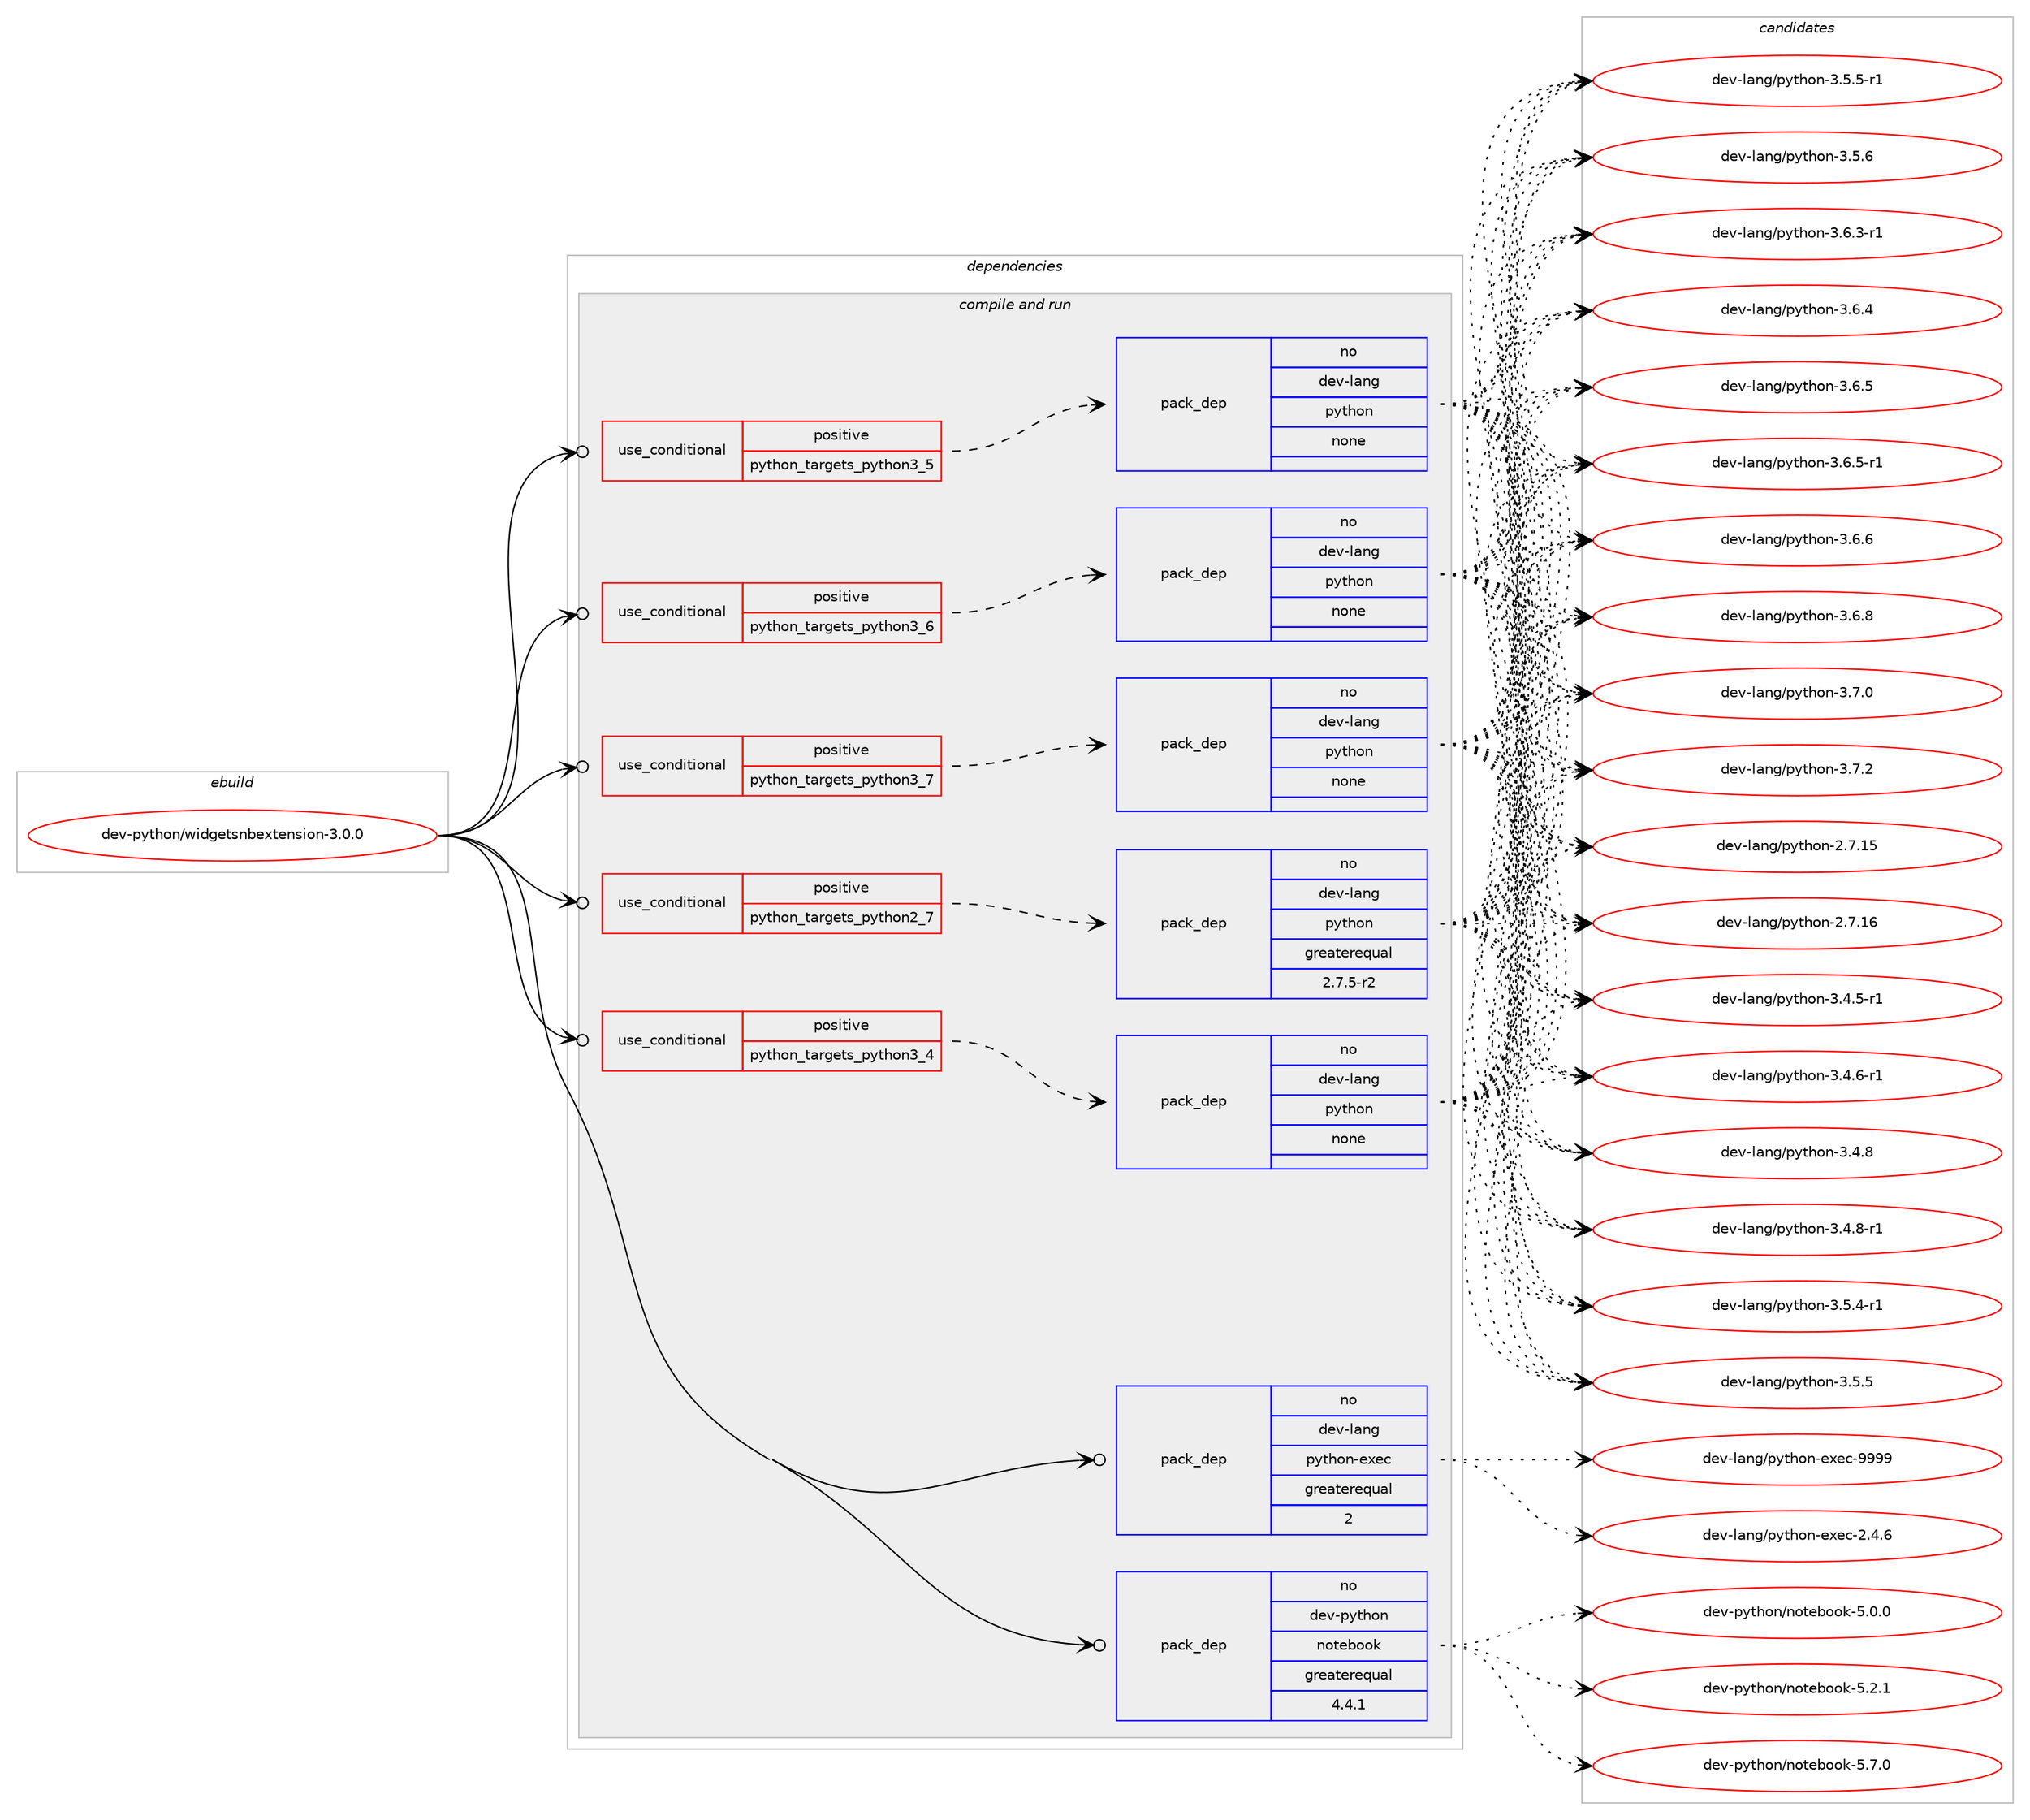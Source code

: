 digraph prolog {

# *************
# Graph options
# *************

newrank=true;
concentrate=true;
compound=true;
graph [rankdir=LR,fontname=Helvetica,fontsize=10,ranksep=1.5];#, ranksep=2.5, nodesep=0.2];
edge  [arrowhead=vee];
node  [fontname=Helvetica,fontsize=10];

# **********
# The ebuild
# **********

subgraph cluster_leftcol {
color=gray;
rank=same;
label=<<i>ebuild</i>>;
id [label="dev-python/widgetsnbextension-3.0.0", color=red, width=4, href="../dev-python/widgetsnbextension-3.0.0.svg"];
}

# ****************
# The dependencies
# ****************

subgraph cluster_midcol {
color=gray;
label=<<i>dependencies</i>>;
subgraph cluster_compile {
fillcolor="#eeeeee";
style=filled;
label=<<i>compile</i>>;
}
subgraph cluster_compileandrun {
fillcolor="#eeeeee";
style=filled;
label=<<i>compile and run</i>>;
subgraph cond386868 {
dependency1448098 [label=<<TABLE BORDER="0" CELLBORDER="1" CELLSPACING="0" CELLPADDING="4"><TR><TD ROWSPAN="3" CELLPADDING="10">use_conditional</TD></TR><TR><TD>positive</TD></TR><TR><TD>python_targets_python2_7</TD></TR></TABLE>>, shape=none, color=red];
subgraph pack1037860 {
dependency1448099 [label=<<TABLE BORDER="0" CELLBORDER="1" CELLSPACING="0" CELLPADDING="4" WIDTH="220"><TR><TD ROWSPAN="6" CELLPADDING="30">pack_dep</TD></TR><TR><TD WIDTH="110">no</TD></TR><TR><TD>dev-lang</TD></TR><TR><TD>python</TD></TR><TR><TD>greaterequal</TD></TR><TR><TD>2.7.5-r2</TD></TR></TABLE>>, shape=none, color=blue];
}
dependency1448098:e -> dependency1448099:w [weight=20,style="dashed",arrowhead="vee"];
}
id:e -> dependency1448098:w [weight=20,style="solid",arrowhead="odotvee"];
subgraph cond386869 {
dependency1448100 [label=<<TABLE BORDER="0" CELLBORDER="1" CELLSPACING="0" CELLPADDING="4"><TR><TD ROWSPAN="3" CELLPADDING="10">use_conditional</TD></TR><TR><TD>positive</TD></TR><TR><TD>python_targets_python3_4</TD></TR></TABLE>>, shape=none, color=red];
subgraph pack1037861 {
dependency1448101 [label=<<TABLE BORDER="0" CELLBORDER="1" CELLSPACING="0" CELLPADDING="4" WIDTH="220"><TR><TD ROWSPAN="6" CELLPADDING="30">pack_dep</TD></TR><TR><TD WIDTH="110">no</TD></TR><TR><TD>dev-lang</TD></TR><TR><TD>python</TD></TR><TR><TD>none</TD></TR><TR><TD></TD></TR></TABLE>>, shape=none, color=blue];
}
dependency1448100:e -> dependency1448101:w [weight=20,style="dashed",arrowhead="vee"];
}
id:e -> dependency1448100:w [weight=20,style="solid",arrowhead="odotvee"];
subgraph cond386870 {
dependency1448102 [label=<<TABLE BORDER="0" CELLBORDER="1" CELLSPACING="0" CELLPADDING="4"><TR><TD ROWSPAN="3" CELLPADDING="10">use_conditional</TD></TR><TR><TD>positive</TD></TR><TR><TD>python_targets_python3_5</TD></TR></TABLE>>, shape=none, color=red];
subgraph pack1037862 {
dependency1448103 [label=<<TABLE BORDER="0" CELLBORDER="1" CELLSPACING="0" CELLPADDING="4" WIDTH="220"><TR><TD ROWSPAN="6" CELLPADDING="30">pack_dep</TD></TR><TR><TD WIDTH="110">no</TD></TR><TR><TD>dev-lang</TD></TR><TR><TD>python</TD></TR><TR><TD>none</TD></TR><TR><TD></TD></TR></TABLE>>, shape=none, color=blue];
}
dependency1448102:e -> dependency1448103:w [weight=20,style="dashed",arrowhead="vee"];
}
id:e -> dependency1448102:w [weight=20,style="solid",arrowhead="odotvee"];
subgraph cond386871 {
dependency1448104 [label=<<TABLE BORDER="0" CELLBORDER="1" CELLSPACING="0" CELLPADDING="4"><TR><TD ROWSPAN="3" CELLPADDING="10">use_conditional</TD></TR><TR><TD>positive</TD></TR><TR><TD>python_targets_python3_6</TD></TR></TABLE>>, shape=none, color=red];
subgraph pack1037863 {
dependency1448105 [label=<<TABLE BORDER="0" CELLBORDER="1" CELLSPACING="0" CELLPADDING="4" WIDTH="220"><TR><TD ROWSPAN="6" CELLPADDING="30">pack_dep</TD></TR><TR><TD WIDTH="110">no</TD></TR><TR><TD>dev-lang</TD></TR><TR><TD>python</TD></TR><TR><TD>none</TD></TR><TR><TD></TD></TR></TABLE>>, shape=none, color=blue];
}
dependency1448104:e -> dependency1448105:w [weight=20,style="dashed",arrowhead="vee"];
}
id:e -> dependency1448104:w [weight=20,style="solid",arrowhead="odotvee"];
subgraph cond386872 {
dependency1448106 [label=<<TABLE BORDER="0" CELLBORDER="1" CELLSPACING="0" CELLPADDING="4"><TR><TD ROWSPAN="3" CELLPADDING="10">use_conditional</TD></TR><TR><TD>positive</TD></TR><TR><TD>python_targets_python3_7</TD></TR></TABLE>>, shape=none, color=red];
subgraph pack1037864 {
dependency1448107 [label=<<TABLE BORDER="0" CELLBORDER="1" CELLSPACING="0" CELLPADDING="4" WIDTH="220"><TR><TD ROWSPAN="6" CELLPADDING="30">pack_dep</TD></TR><TR><TD WIDTH="110">no</TD></TR><TR><TD>dev-lang</TD></TR><TR><TD>python</TD></TR><TR><TD>none</TD></TR><TR><TD></TD></TR></TABLE>>, shape=none, color=blue];
}
dependency1448106:e -> dependency1448107:w [weight=20,style="dashed",arrowhead="vee"];
}
id:e -> dependency1448106:w [weight=20,style="solid",arrowhead="odotvee"];
subgraph pack1037865 {
dependency1448108 [label=<<TABLE BORDER="0" CELLBORDER="1" CELLSPACING="0" CELLPADDING="4" WIDTH="220"><TR><TD ROWSPAN="6" CELLPADDING="30">pack_dep</TD></TR><TR><TD WIDTH="110">no</TD></TR><TR><TD>dev-lang</TD></TR><TR><TD>python-exec</TD></TR><TR><TD>greaterequal</TD></TR><TR><TD>2</TD></TR></TABLE>>, shape=none, color=blue];
}
id:e -> dependency1448108:w [weight=20,style="solid",arrowhead="odotvee"];
subgraph pack1037866 {
dependency1448109 [label=<<TABLE BORDER="0" CELLBORDER="1" CELLSPACING="0" CELLPADDING="4" WIDTH="220"><TR><TD ROWSPAN="6" CELLPADDING="30">pack_dep</TD></TR><TR><TD WIDTH="110">no</TD></TR><TR><TD>dev-python</TD></TR><TR><TD>notebook</TD></TR><TR><TD>greaterequal</TD></TR><TR><TD>4.4.1</TD></TR></TABLE>>, shape=none, color=blue];
}
id:e -> dependency1448109:w [weight=20,style="solid",arrowhead="odotvee"];
}
subgraph cluster_run {
fillcolor="#eeeeee";
style=filled;
label=<<i>run</i>>;
}
}

# **************
# The candidates
# **************

subgraph cluster_choices {
rank=same;
color=gray;
label=<<i>candidates</i>>;

subgraph choice1037860 {
color=black;
nodesep=1;
choice10010111845108971101034711212111610411111045504655464953 [label="dev-lang/python-2.7.15", color=red, width=4,href="../dev-lang/python-2.7.15.svg"];
choice10010111845108971101034711212111610411111045504655464954 [label="dev-lang/python-2.7.16", color=red, width=4,href="../dev-lang/python-2.7.16.svg"];
choice1001011184510897110103471121211161041111104551465246534511449 [label="dev-lang/python-3.4.5-r1", color=red, width=4,href="../dev-lang/python-3.4.5-r1.svg"];
choice1001011184510897110103471121211161041111104551465246544511449 [label="dev-lang/python-3.4.6-r1", color=red, width=4,href="../dev-lang/python-3.4.6-r1.svg"];
choice100101118451089711010347112121116104111110455146524656 [label="dev-lang/python-3.4.8", color=red, width=4,href="../dev-lang/python-3.4.8.svg"];
choice1001011184510897110103471121211161041111104551465246564511449 [label="dev-lang/python-3.4.8-r1", color=red, width=4,href="../dev-lang/python-3.4.8-r1.svg"];
choice1001011184510897110103471121211161041111104551465346524511449 [label="dev-lang/python-3.5.4-r1", color=red, width=4,href="../dev-lang/python-3.5.4-r1.svg"];
choice100101118451089711010347112121116104111110455146534653 [label="dev-lang/python-3.5.5", color=red, width=4,href="../dev-lang/python-3.5.5.svg"];
choice1001011184510897110103471121211161041111104551465346534511449 [label="dev-lang/python-3.5.5-r1", color=red, width=4,href="../dev-lang/python-3.5.5-r1.svg"];
choice100101118451089711010347112121116104111110455146534654 [label="dev-lang/python-3.5.6", color=red, width=4,href="../dev-lang/python-3.5.6.svg"];
choice1001011184510897110103471121211161041111104551465446514511449 [label="dev-lang/python-3.6.3-r1", color=red, width=4,href="../dev-lang/python-3.6.3-r1.svg"];
choice100101118451089711010347112121116104111110455146544652 [label="dev-lang/python-3.6.4", color=red, width=4,href="../dev-lang/python-3.6.4.svg"];
choice100101118451089711010347112121116104111110455146544653 [label="dev-lang/python-3.6.5", color=red, width=4,href="../dev-lang/python-3.6.5.svg"];
choice1001011184510897110103471121211161041111104551465446534511449 [label="dev-lang/python-3.6.5-r1", color=red, width=4,href="../dev-lang/python-3.6.5-r1.svg"];
choice100101118451089711010347112121116104111110455146544654 [label="dev-lang/python-3.6.6", color=red, width=4,href="../dev-lang/python-3.6.6.svg"];
choice100101118451089711010347112121116104111110455146544656 [label="dev-lang/python-3.6.8", color=red, width=4,href="../dev-lang/python-3.6.8.svg"];
choice100101118451089711010347112121116104111110455146554648 [label="dev-lang/python-3.7.0", color=red, width=4,href="../dev-lang/python-3.7.0.svg"];
choice100101118451089711010347112121116104111110455146554650 [label="dev-lang/python-3.7.2", color=red, width=4,href="../dev-lang/python-3.7.2.svg"];
dependency1448099:e -> choice10010111845108971101034711212111610411111045504655464953:w [style=dotted,weight="100"];
dependency1448099:e -> choice10010111845108971101034711212111610411111045504655464954:w [style=dotted,weight="100"];
dependency1448099:e -> choice1001011184510897110103471121211161041111104551465246534511449:w [style=dotted,weight="100"];
dependency1448099:e -> choice1001011184510897110103471121211161041111104551465246544511449:w [style=dotted,weight="100"];
dependency1448099:e -> choice100101118451089711010347112121116104111110455146524656:w [style=dotted,weight="100"];
dependency1448099:e -> choice1001011184510897110103471121211161041111104551465246564511449:w [style=dotted,weight="100"];
dependency1448099:e -> choice1001011184510897110103471121211161041111104551465346524511449:w [style=dotted,weight="100"];
dependency1448099:e -> choice100101118451089711010347112121116104111110455146534653:w [style=dotted,weight="100"];
dependency1448099:e -> choice1001011184510897110103471121211161041111104551465346534511449:w [style=dotted,weight="100"];
dependency1448099:e -> choice100101118451089711010347112121116104111110455146534654:w [style=dotted,weight="100"];
dependency1448099:e -> choice1001011184510897110103471121211161041111104551465446514511449:w [style=dotted,weight="100"];
dependency1448099:e -> choice100101118451089711010347112121116104111110455146544652:w [style=dotted,weight="100"];
dependency1448099:e -> choice100101118451089711010347112121116104111110455146544653:w [style=dotted,weight="100"];
dependency1448099:e -> choice1001011184510897110103471121211161041111104551465446534511449:w [style=dotted,weight="100"];
dependency1448099:e -> choice100101118451089711010347112121116104111110455146544654:w [style=dotted,weight="100"];
dependency1448099:e -> choice100101118451089711010347112121116104111110455146544656:w [style=dotted,weight="100"];
dependency1448099:e -> choice100101118451089711010347112121116104111110455146554648:w [style=dotted,weight="100"];
dependency1448099:e -> choice100101118451089711010347112121116104111110455146554650:w [style=dotted,weight="100"];
}
subgraph choice1037861 {
color=black;
nodesep=1;
choice10010111845108971101034711212111610411111045504655464953 [label="dev-lang/python-2.7.15", color=red, width=4,href="../dev-lang/python-2.7.15.svg"];
choice10010111845108971101034711212111610411111045504655464954 [label="dev-lang/python-2.7.16", color=red, width=4,href="../dev-lang/python-2.7.16.svg"];
choice1001011184510897110103471121211161041111104551465246534511449 [label="dev-lang/python-3.4.5-r1", color=red, width=4,href="../dev-lang/python-3.4.5-r1.svg"];
choice1001011184510897110103471121211161041111104551465246544511449 [label="dev-lang/python-3.4.6-r1", color=red, width=4,href="../dev-lang/python-3.4.6-r1.svg"];
choice100101118451089711010347112121116104111110455146524656 [label="dev-lang/python-3.4.8", color=red, width=4,href="../dev-lang/python-3.4.8.svg"];
choice1001011184510897110103471121211161041111104551465246564511449 [label="dev-lang/python-3.4.8-r1", color=red, width=4,href="../dev-lang/python-3.4.8-r1.svg"];
choice1001011184510897110103471121211161041111104551465346524511449 [label="dev-lang/python-3.5.4-r1", color=red, width=4,href="../dev-lang/python-3.5.4-r1.svg"];
choice100101118451089711010347112121116104111110455146534653 [label="dev-lang/python-3.5.5", color=red, width=4,href="../dev-lang/python-3.5.5.svg"];
choice1001011184510897110103471121211161041111104551465346534511449 [label="dev-lang/python-3.5.5-r1", color=red, width=4,href="../dev-lang/python-3.5.5-r1.svg"];
choice100101118451089711010347112121116104111110455146534654 [label="dev-lang/python-3.5.6", color=red, width=4,href="../dev-lang/python-3.5.6.svg"];
choice1001011184510897110103471121211161041111104551465446514511449 [label="dev-lang/python-3.6.3-r1", color=red, width=4,href="../dev-lang/python-3.6.3-r1.svg"];
choice100101118451089711010347112121116104111110455146544652 [label="dev-lang/python-3.6.4", color=red, width=4,href="../dev-lang/python-3.6.4.svg"];
choice100101118451089711010347112121116104111110455146544653 [label="dev-lang/python-3.6.5", color=red, width=4,href="../dev-lang/python-3.6.5.svg"];
choice1001011184510897110103471121211161041111104551465446534511449 [label="dev-lang/python-3.6.5-r1", color=red, width=4,href="../dev-lang/python-3.6.5-r1.svg"];
choice100101118451089711010347112121116104111110455146544654 [label="dev-lang/python-3.6.6", color=red, width=4,href="../dev-lang/python-3.6.6.svg"];
choice100101118451089711010347112121116104111110455146544656 [label="dev-lang/python-3.6.8", color=red, width=4,href="../dev-lang/python-3.6.8.svg"];
choice100101118451089711010347112121116104111110455146554648 [label="dev-lang/python-3.7.0", color=red, width=4,href="../dev-lang/python-3.7.0.svg"];
choice100101118451089711010347112121116104111110455146554650 [label="dev-lang/python-3.7.2", color=red, width=4,href="../dev-lang/python-3.7.2.svg"];
dependency1448101:e -> choice10010111845108971101034711212111610411111045504655464953:w [style=dotted,weight="100"];
dependency1448101:e -> choice10010111845108971101034711212111610411111045504655464954:w [style=dotted,weight="100"];
dependency1448101:e -> choice1001011184510897110103471121211161041111104551465246534511449:w [style=dotted,weight="100"];
dependency1448101:e -> choice1001011184510897110103471121211161041111104551465246544511449:w [style=dotted,weight="100"];
dependency1448101:e -> choice100101118451089711010347112121116104111110455146524656:w [style=dotted,weight="100"];
dependency1448101:e -> choice1001011184510897110103471121211161041111104551465246564511449:w [style=dotted,weight="100"];
dependency1448101:e -> choice1001011184510897110103471121211161041111104551465346524511449:w [style=dotted,weight="100"];
dependency1448101:e -> choice100101118451089711010347112121116104111110455146534653:w [style=dotted,weight="100"];
dependency1448101:e -> choice1001011184510897110103471121211161041111104551465346534511449:w [style=dotted,weight="100"];
dependency1448101:e -> choice100101118451089711010347112121116104111110455146534654:w [style=dotted,weight="100"];
dependency1448101:e -> choice1001011184510897110103471121211161041111104551465446514511449:w [style=dotted,weight="100"];
dependency1448101:e -> choice100101118451089711010347112121116104111110455146544652:w [style=dotted,weight="100"];
dependency1448101:e -> choice100101118451089711010347112121116104111110455146544653:w [style=dotted,weight="100"];
dependency1448101:e -> choice1001011184510897110103471121211161041111104551465446534511449:w [style=dotted,weight="100"];
dependency1448101:e -> choice100101118451089711010347112121116104111110455146544654:w [style=dotted,weight="100"];
dependency1448101:e -> choice100101118451089711010347112121116104111110455146544656:w [style=dotted,weight="100"];
dependency1448101:e -> choice100101118451089711010347112121116104111110455146554648:w [style=dotted,weight="100"];
dependency1448101:e -> choice100101118451089711010347112121116104111110455146554650:w [style=dotted,weight="100"];
}
subgraph choice1037862 {
color=black;
nodesep=1;
choice10010111845108971101034711212111610411111045504655464953 [label="dev-lang/python-2.7.15", color=red, width=4,href="../dev-lang/python-2.7.15.svg"];
choice10010111845108971101034711212111610411111045504655464954 [label="dev-lang/python-2.7.16", color=red, width=4,href="../dev-lang/python-2.7.16.svg"];
choice1001011184510897110103471121211161041111104551465246534511449 [label="dev-lang/python-3.4.5-r1", color=red, width=4,href="../dev-lang/python-3.4.5-r1.svg"];
choice1001011184510897110103471121211161041111104551465246544511449 [label="dev-lang/python-3.4.6-r1", color=red, width=4,href="../dev-lang/python-3.4.6-r1.svg"];
choice100101118451089711010347112121116104111110455146524656 [label="dev-lang/python-3.4.8", color=red, width=4,href="../dev-lang/python-3.4.8.svg"];
choice1001011184510897110103471121211161041111104551465246564511449 [label="dev-lang/python-3.4.8-r1", color=red, width=4,href="../dev-lang/python-3.4.8-r1.svg"];
choice1001011184510897110103471121211161041111104551465346524511449 [label="dev-lang/python-3.5.4-r1", color=red, width=4,href="../dev-lang/python-3.5.4-r1.svg"];
choice100101118451089711010347112121116104111110455146534653 [label="dev-lang/python-3.5.5", color=red, width=4,href="../dev-lang/python-3.5.5.svg"];
choice1001011184510897110103471121211161041111104551465346534511449 [label="dev-lang/python-3.5.5-r1", color=red, width=4,href="../dev-lang/python-3.5.5-r1.svg"];
choice100101118451089711010347112121116104111110455146534654 [label="dev-lang/python-3.5.6", color=red, width=4,href="../dev-lang/python-3.5.6.svg"];
choice1001011184510897110103471121211161041111104551465446514511449 [label="dev-lang/python-3.6.3-r1", color=red, width=4,href="../dev-lang/python-3.6.3-r1.svg"];
choice100101118451089711010347112121116104111110455146544652 [label="dev-lang/python-3.6.4", color=red, width=4,href="../dev-lang/python-3.6.4.svg"];
choice100101118451089711010347112121116104111110455146544653 [label="dev-lang/python-3.6.5", color=red, width=4,href="../dev-lang/python-3.6.5.svg"];
choice1001011184510897110103471121211161041111104551465446534511449 [label="dev-lang/python-3.6.5-r1", color=red, width=4,href="../dev-lang/python-3.6.5-r1.svg"];
choice100101118451089711010347112121116104111110455146544654 [label="dev-lang/python-3.6.6", color=red, width=4,href="../dev-lang/python-3.6.6.svg"];
choice100101118451089711010347112121116104111110455146544656 [label="dev-lang/python-3.6.8", color=red, width=4,href="../dev-lang/python-3.6.8.svg"];
choice100101118451089711010347112121116104111110455146554648 [label="dev-lang/python-3.7.0", color=red, width=4,href="../dev-lang/python-3.7.0.svg"];
choice100101118451089711010347112121116104111110455146554650 [label="dev-lang/python-3.7.2", color=red, width=4,href="../dev-lang/python-3.7.2.svg"];
dependency1448103:e -> choice10010111845108971101034711212111610411111045504655464953:w [style=dotted,weight="100"];
dependency1448103:e -> choice10010111845108971101034711212111610411111045504655464954:w [style=dotted,weight="100"];
dependency1448103:e -> choice1001011184510897110103471121211161041111104551465246534511449:w [style=dotted,weight="100"];
dependency1448103:e -> choice1001011184510897110103471121211161041111104551465246544511449:w [style=dotted,weight="100"];
dependency1448103:e -> choice100101118451089711010347112121116104111110455146524656:w [style=dotted,weight="100"];
dependency1448103:e -> choice1001011184510897110103471121211161041111104551465246564511449:w [style=dotted,weight="100"];
dependency1448103:e -> choice1001011184510897110103471121211161041111104551465346524511449:w [style=dotted,weight="100"];
dependency1448103:e -> choice100101118451089711010347112121116104111110455146534653:w [style=dotted,weight="100"];
dependency1448103:e -> choice1001011184510897110103471121211161041111104551465346534511449:w [style=dotted,weight="100"];
dependency1448103:e -> choice100101118451089711010347112121116104111110455146534654:w [style=dotted,weight="100"];
dependency1448103:e -> choice1001011184510897110103471121211161041111104551465446514511449:w [style=dotted,weight="100"];
dependency1448103:e -> choice100101118451089711010347112121116104111110455146544652:w [style=dotted,weight="100"];
dependency1448103:e -> choice100101118451089711010347112121116104111110455146544653:w [style=dotted,weight="100"];
dependency1448103:e -> choice1001011184510897110103471121211161041111104551465446534511449:w [style=dotted,weight="100"];
dependency1448103:e -> choice100101118451089711010347112121116104111110455146544654:w [style=dotted,weight="100"];
dependency1448103:e -> choice100101118451089711010347112121116104111110455146544656:w [style=dotted,weight="100"];
dependency1448103:e -> choice100101118451089711010347112121116104111110455146554648:w [style=dotted,weight="100"];
dependency1448103:e -> choice100101118451089711010347112121116104111110455146554650:w [style=dotted,weight="100"];
}
subgraph choice1037863 {
color=black;
nodesep=1;
choice10010111845108971101034711212111610411111045504655464953 [label="dev-lang/python-2.7.15", color=red, width=4,href="../dev-lang/python-2.7.15.svg"];
choice10010111845108971101034711212111610411111045504655464954 [label="dev-lang/python-2.7.16", color=red, width=4,href="../dev-lang/python-2.7.16.svg"];
choice1001011184510897110103471121211161041111104551465246534511449 [label="dev-lang/python-3.4.5-r1", color=red, width=4,href="../dev-lang/python-3.4.5-r1.svg"];
choice1001011184510897110103471121211161041111104551465246544511449 [label="dev-lang/python-3.4.6-r1", color=red, width=4,href="../dev-lang/python-3.4.6-r1.svg"];
choice100101118451089711010347112121116104111110455146524656 [label="dev-lang/python-3.4.8", color=red, width=4,href="../dev-lang/python-3.4.8.svg"];
choice1001011184510897110103471121211161041111104551465246564511449 [label="dev-lang/python-3.4.8-r1", color=red, width=4,href="../dev-lang/python-3.4.8-r1.svg"];
choice1001011184510897110103471121211161041111104551465346524511449 [label="dev-lang/python-3.5.4-r1", color=red, width=4,href="../dev-lang/python-3.5.4-r1.svg"];
choice100101118451089711010347112121116104111110455146534653 [label="dev-lang/python-3.5.5", color=red, width=4,href="../dev-lang/python-3.5.5.svg"];
choice1001011184510897110103471121211161041111104551465346534511449 [label="dev-lang/python-3.5.5-r1", color=red, width=4,href="../dev-lang/python-3.5.5-r1.svg"];
choice100101118451089711010347112121116104111110455146534654 [label="dev-lang/python-3.5.6", color=red, width=4,href="../dev-lang/python-3.5.6.svg"];
choice1001011184510897110103471121211161041111104551465446514511449 [label="dev-lang/python-3.6.3-r1", color=red, width=4,href="../dev-lang/python-3.6.3-r1.svg"];
choice100101118451089711010347112121116104111110455146544652 [label="dev-lang/python-3.6.4", color=red, width=4,href="../dev-lang/python-3.6.4.svg"];
choice100101118451089711010347112121116104111110455146544653 [label="dev-lang/python-3.6.5", color=red, width=4,href="../dev-lang/python-3.6.5.svg"];
choice1001011184510897110103471121211161041111104551465446534511449 [label="dev-lang/python-3.6.5-r1", color=red, width=4,href="../dev-lang/python-3.6.5-r1.svg"];
choice100101118451089711010347112121116104111110455146544654 [label="dev-lang/python-3.6.6", color=red, width=4,href="../dev-lang/python-3.6.6.svg"];
choice100101118451089711010347112121116104111110455146544656 [label="dev-lang/python-3.6.8", color=red, width=4,href="../dev-lang/python-3.6.8.svg"];
choice100101118451089711010347112121116104111110455146554648 [label="dev-lang/python-3.7.0", color=red, width=4,href="../dev-lang/python-3.7.0.svg"];
choice100101118451089711010347112121116104111110455146554650 [label="dev-lang/python-3.7.2", color=red, width=4,href="../dev-lang/python-3.7.2.svg"];
dependency1448105:e -> choice10010111845108971101034711212111610411111045504655464953:w [style=dotted,weight="100"];
dependency1448105:e -> choice10010111845108971101034711212111610411111045504655464954:w [style=dotted,weight="100"];
dependency1448105:e -> choice1001011184510897110103471121211161041111104551465246534511449:w [style=dotted,weight="100"];
dependency1448105:e -> choice1001011184510897110103471121211161041111104551465246544511449:w [style=dotted,weight="100"];
dependency1448105:e -> choice100101118451089711010347112121116104111110455146524656:w [style=dotted,weight="100"];
dependency1448105:e -> choice1001011184510897110103471121211161041111104551465246564511449:w [style=dotted,weight="100"];
dependency1448105:e -> choice1001011184510897110103471121211161041111104551465346524511449:w [style=dotted,weight="100"];
dependency1448105:e -> choice100101118451089711010347112121116104111110455146534653:w [style=dotted,weight="100"];
dependency1448105:e -> choice1001011184510897110103471121211161041111104551465346534511449:w [style=dotted,weight="100"];
dependency1448105:e -> choice100101118451089711010347112121116104111110455146534654:w [style=dotted,weight="100"];
dependency1448105:e -> choice1001011184510897110103471121211161041111104551465446514511449:w [style=dotted,weight="100"];
dependency1448105:e -> choice100101118451089711010347112121116104111110455146544652:w [style=dotted,weight="100"];
dependency1448105:e -> choice100101118451089711010347112121116104111110455146544653:w [style=dotted,weight="100"];
dependency1448105:e -> choice1001011184510897110103471121211161041111104551465446534511449:w [style=dotted,weight="100"];
dependency1448105:e -> choice100101118451089711010347112121116104111110455146544654:w [style=dotted,weight="100"];
dependency1448105:e -> choice100101118451089711010347112121116104111110455146544656:w [style=dotted,weight="100"];
dependency1448105:e -> choice100101118451089711010347112121116104111110455146554648:w [style=dotted,weight="100"];
dependency1448105:e -> choice100101118451089711010347112121116104111110455146554650:w [style=dotted,weight="100"];
}
subgraph choice1037864 {
color=black;
nodesep=1;
choice10010111845108971101034711212111610411111045504655464953 [label="dev-lang/python-2.7.15", color=red, width=4,href="../dev-lang/python-2.7.15.svg"];
choice10010111845108971101034711212111610411111045504655464954 [label="dev-lang/python-2.7.16", color=red, width=4,href="../dev-lang/python-2.7.16.svg"];
choice1001011184510897110103471121211161041111104551465246534511449 [label="dev-lang/python-3.4.5-r1", color=red, width=4,href="../dev-lang/python-3.4.5-r1.svg"];
choice1001011184510897110103471121211161041111104551465246544511449 [label="dev-lang/python-3.4.6-r1", color=red, width=4,href="../dev-lang/python-3.4.6-r1.svg"];
choice100101118451089711010347112121116104111110455146524656 [label="dev-lang/python-3.4.8", color=red, width=4,href="../dev-lang/python-3.4.8.svg"];
choice1001011184510897110103471121211161041111104551465246564511449 [label="dev-lang/python-3.4.8-r1", color=red, width=4,href="../dev-lang/python-3.4.8-r1.svg"];
choice1001011184510897110103471121211161041111104551465346524511449 [label="dev-lang/python-3.5.4-r1", color=red, width=4,href="../dev-lang/python-3.5.4-r1.svg"];
choice100101118451089711010347112121116104111110455146534653 [label="dev-lang/python-3.5.5", color=red, width=4,href="../dev-lang/python-3.5.5.svg"];
choice1001011184510897110103471121211161041111104551465346534511449 [label="dev-lang/python-3.5.5-r1", color=red, width=4,href="../dev-lang/python-3.5.5-r1.svg"];
choice100101118451089711010347112121116104111110455146534654 [label="dev-lang/python-3.5.6", color=red, width=4,href="../dev-lang/python-3.5.6.svg"];
choice1001011184510897110103471121211161041111104551465446514511449 [label="dev-lang/python-3.6.3-r1", color=red, width=4,href="../dev-lang/python-3.6.3-r1.svg"];
choice100101118451089711010347112121116104111110455146544652 [label="dev-lang/python-3.6.4", color=red, width=4,href="../dev-lang/python-3.6.4.svg"];
choice100101118451089711010347112121116104111110455146544653 [label="dev-lang/python-3.6.5", color=red, width=4,href="../dev-lang/python-3.6.5.svg"];
choice1001011184510897110103471121211161041111104551465446534511449 [label="dev-lang/python-3.6.5-r1", color=red, width=4,href="../dev-lang/python-3.6.5-r1.svg"];
choice100101118451089711010347112121116104111110455146544654 [label="dev-lang/python-3.6.6", color=red, width=4,href="../dev-lang/python-3.6.6.svg"];
choice100101118451089711010347112121116104111110455146544656 [label="dev-lang/python-3.6.8", color=red, width=4,href="../dev-lang/python-3.6.8.svg"];
choice100101118451089711010347112121116104111110455146554648 [label="dev-lang/python-3.7.0", color=red, width=4,href="../dev-lang/python-3.7.0.svg"];
choice100101118451089711010347112121116104111110455146554650 [label="dev-lang/python-3.7.2", color=red, width=4,href="../dev-lang/python-3.7.2.svg"];
dependency1448107:e -> choice10010111845108971101034711212111610411111045504655464953:w [style=dotted,weight="100"];
dependency1448107:e -> choice10010111845108971101034711212111610411111045504655464954:w [style=dotted,weight="100"];
dependency1448107:e -> choice1001011184510897110103471121211161041111104551465246534511449:w [style=dotted,weight="100"];
dependency1448107:e -> choice1001011184510897110103471121211161041111104551465246544511449:w [style=dotted,weight="100"];
dependency1448107:e -> choice100101118451089711010347112121116104111110455146524656:w [style=dotted,weight="100"];
dependency1448107:e -> choice1001011184510897110103471121211161041111104551465246564511449:w [style=dotted,weight="100"];
dependency1448107:e -> choice1001011184510897110103471121211161041111104551465346524511449:w [style=dotted,weight="100"];
dependency1448107:e -> choice100101118451089711010347112121116104111110455146534653:w [style=dotted,weight="100"];
dependency1448107:e -> choice1001011184510897110103471121211161041111104551465346534511449:w [style=dotted,weight="100"];
dependency1448107:e -> choice100101118451089711010347112121116104111110455146534654:w [style=dotted,weight="100"];
dependency1448107:e -> choice1001011184510897110103471121211161041111104551465446514511449:w [style=dotted,weight="100"];
dependency1448107:e -> choice100101118451089711010347112121116104111110455146544652:w [style=dotted,weight="100"];
dependency1448107:e -> choice100101118451089711010347112121116104111110455146544653:w [style=dotted,weight="100"];
dependency1448107:e -> choice1001011184510897110103471121211161041111104551465446534511449:w [style=dotted,weight="100"];
dependency1448107:e -> choice100101118451089711010347112121116104111110455146544654:w [style=dotted,weight="100"];
dependency1448107:e -> choice100101118451089711010347112121116104111110455146544656:w [style=dotted,weight="100"];
dependency1448107:e -> choice100101118451089711010347112121116104111110455146554648:w [style=dotted,weight="100"];
dependency1448107:e -> choice100101118451089711010347112121116104111110455146554650:w [style=dotted,weight="100"];
}
subgraph choice1037865 {
color=black;
nodesep=1;
choice1001011184510897110103471121211161041111104510112010199455046524654 [label="dev-lang/python-exec-2.4.6", color=red, width=4,href="../dev-lang/python-exec-2.4.6.svg"];
choice10010111845108971101034711212111610411111045101120101994557575757 [label="dev-lang/python-exec-9999", color=red, width=4,href="../dev-lang/python-exec-9999.svg"];
dependency1448108:e -> choice1001011184510897110103471121211161041111104510112010199455046524654:w [style=dotted,weight="100"];
dependency1448108:e -> choice10010111845108971101034711212111610411111045101120101994557575757:w [style=dotted,weight="100"];
}
subgraph choice1037866 {
color=black;
nodesep=1;
choice100101118451121211161041111104711011111610198111111107455346484648 [label="dev-python/notebook-5.0.0", color=red, width=4,href="../dev-python/notebook-5.0.0.svg"];
choice100101118451121211161041111104711011111610198111111107455346504649 [label="dev-python/notebook-5.2.1", color=red, width=4,href="../dev-python/notebook-5.2.1.svg"];
choice100101118451121211161041111104711011111610198111111107455346554648 [label="dev-python/notebook-5.7.0", color=red, width=4,href="../dev-python/notebook-5.7.0.svg"];
dependency1448109:e -> choice100101118451121211161041111104711011111610198111111107455346484648:w [style=dotted,weight="100"];
dependency1448109:e -> choice100101118451121211161041111104711011111610198111111107455346504649:w [style=dotted,weight="100"];
dependency1448109:e -> choice100101118451121211161041111104711011111610198111111107455346554648:w [style=dotted,weight="100"];
}
}

}
